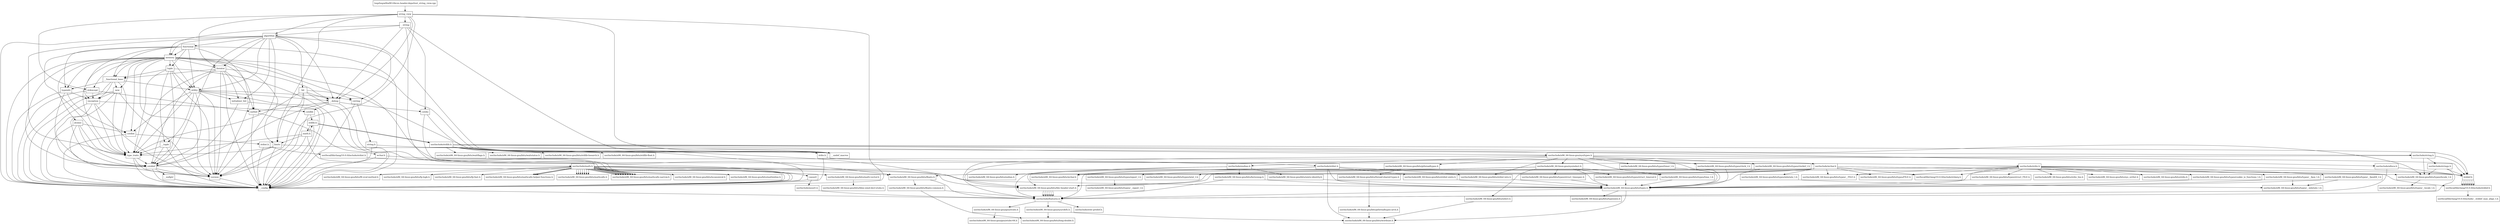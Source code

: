 digraph "dependencies" {
  header_1 [ shape="box", label="string_view"];
  header_0 [ shape="box", label="tmp/tmpw8iwRO.libcxx.header.deps/test_string_view.cpp"];
  header_2 [ shape="box", label="__config"];
  header_3 [ shape="box", label="usr/include/features.h"];
  header_4 [ shape="box", label="usr/include/stdc-predef.h"];
  header_5 [ shape="box", label="usr/include/x86_64-linux-gnu/sys/cdefs.h"];
  header_6 [ shape="box", label="usr/include/x86_64-linux-gnu/bits/wordsize.h"];
  header_7 [ shape="box", label="usr/include/x86_64-linux-gnu/bits/long-double.h"];
  header_8 [ shape="box", label="usr/include/x86_64-linux-gnu/gnu/stubs.h"];
  header_9 [ shape="box", label="usr/include/x86_64-linux-gnu/gnu/stubs-64.h"];
  header_11 [ shape="box", label="__string"];
  header_12 [ shape="box", label="algorithm"];
  header_13 [ shape="box", label="initializer_list"];
  header_14 [ shape="box", label="cstddef"];
  header_15 [ shape="box", label="version"];
  header_16 [ shape="box", label="usr/local/lib/clang/10.0.0/include/stddef.h"];
  header_17 [ shape="box", label="usr/local/lib/clang/10.0.0/include/__stddef_max_align_t.h"];
  header_18 [ shape="box", label="__nullptr"];
  header_19 [ shape="box", label="type_traits"];
  header_20 [ shape="box", label="cstring"];
  header_21 [ shape="box", label="string.h"];
  header_22 [ shape="box", label="usr/include/string.h"];
  header_23 [ shape="box", label="usr/include/x86_64-linux-gnu/bits/libc-header-start.h"];
  header_24 [ shape="box", label="stddef.h"];
  header_25 [ shape="box", label="usr/include/x86_64-linux-gnu/bits/types/locale_t.h"];
  header_26 [ shape="box", label="usr/include/x86_64-linux-gnu/bits/types/__locale_t.h"];
  header_27 [ shape="box", label="usr/include/strings.h"];
  header_28 [ shape="box", label="utility"];
  header_29 [ shape="box", label="__tuple"];
  header_30 [ shape="box", label="cstdint"];
  header_31 [ shape="box", label="stdint.h"];
  header_32 [ shape="box", label="usr/local/lib/clang/10.0.0/include/stdint.h"];
  header_33 [ shape="box", label="usr/include/stdint.h"];
  header_34 [ shape="box", label="usr/include/x86_64-linux-gnu/bits/types.h"];
  header_35 [ shape="box", label="usr/include/x86_64-linux-gnu/bits/typesizes.h"];
  header_36 [ shape="box", label="usr/include/x86_64-linux-gnu/bits/wchar.h"];
  header_37 [ shape="box", label="usr/include/x86_64-linux-gnu/bits/stdint-intn.h"];
  header_38 [ shape="box", label="usr/include/x86_64-linux-gnu/bits/stdint-uintn.h"];
  header_39 [ shape="box", label="__debug"];
  header_40 [ shape="box", label="iosfwd"];
  header_41 [ shape="box", label="wchar.h"];
  header_42 [ shape="box", label="usr/include/wchar.h"];
  header_43 [ shape="box", label="usr/include/x86_64-linux-gnu/bits/floatn.h"];
  header_44 [ shape="box", label="usr/include/x86_64-linux-gnu/bits/floatn-common.h"];
  header_45 [ shape="box", label="usr/local/lib/clang/10.0.0/include/stdarg.h"];
  header_46 [ shape="box", label="usr/include/x86_64-linux-gnu/bits/types/wint_t.h"];
  header_47 [ shape="box", label="usr/include/x86_64-linux-gnu/bits/types/mbstate_t.h"];
  header_48 [ shape="box", label="usr/include/x86_64-linux-gnu/bits/types/__mbstate_t.h"];
  header_49 [ shape="box", label="usr/include/x86_64-linux-gnu/bits/types/__FILE.h"];
  header_50 [ shape="box", label="usr/include/x86_64-linux-gnu/bits/types/FILE.h"];
  header_51 [ shape="box", label="cstdlib"];
  header_52 [ shape="box", label="stdlib.h"];
  header_53 [ shape="box", label="usr/include/stdlib.h"];
  header_54 [ shape="box", label="usr/include/x86_64-linux-gnu/bits/waitflags.h"];
  header_55 [ shape="box", label="usr/include/x86_64-linux-gnu/bits/waitstatus.h"];
  header_56 [ shape="box", label="usr/include/x86_64-linux-gnu/sys/types.h"];
  header_57 [ shape="box", label="usr/include/x86_64-linux-gnu/bits/types/clock_t.h"];
  header_58 [ shape="box", label="usr/include/x86_64-linux-gnu/bits/types/clockid_t.h"];
  header_59 [ shape="box", label="usr/include/x86_64-linux-gnu/bits/types/time_t.h"];
  header_60 [ shape="box", label="usr/include/x86_64-linux-gnu/bits/types/timer_t.h"];
  header_61 [ shape="box", label="usr/include/endian.h"];
  header_62 [ shape="box", label="usr/include/x86_64-linux-gnu/bits/endian.h"];
  header_63 [ shape="box", label="usr/include/x86_64-linux-gnu/bits/byteswap.h"];
  header_64 [ shape="box", label="usr/include/x86_64-linux-gnu/bits/uintn-identity.h"];
  header_65 [ shape="box", label="usr/include/x86_64-linux-gnu/sys/select.h"];
  header_66 [ shape="box", label="usr/include/x86_64-linux-gnu/bits/select.h"];
  header_67 [ shape="box", label="usr/include/x86_64-linux-gnu/bits/types/sigset_t.h"];
  header_68 [ shape="box", label="usr/include/x86_64-linux-gnu/bits/types/__sigset_t.h"];
  header_69 [ shape="box", label="usr/include/x86_64-linux-gnu/bits/types/struct_timeval.h"];
  header_70 [ shape="box", label="usr/include/x86_64-linux-gnu/bits/types/struct_timespec.h"];
  header_71 [ shape="box", label="usr/include/x86_64-linux-gnu/bits/pthreadtypes.h"];
  header_72 [ shape="box", label="usr/include/x86_64-linux-gnu/bits/thread-shared-types.h"];
  header_73 [ shape="box", label="usr/include/x86_64-linux-gnu/bits/pthreadtypes-arch.h"];
  header_74 [ shape="box", label="usr/include/alloca.h"];
  header_75 [ shape="box", label="usr/include/x86_64-linux-gnu/bits/stdlib-bsearch.h"];
  header_76 [ shape="box", label="usr/include/x86_64-linux-gnu/bits/stdlib-float.h"];
  header_77 [ shape="box", label="math.h"];
  header_78 [ shape="box", label="usr/include/math.h"];
  header_79 [ shape="box", label="usr/include/x86_64-linux-gnu/bits/math-vector.h"];
  header_80 [ shape="box", label="usr/include/x86_64-linux-gnu/bits/libm-simd-decl-stubs.h"];
  header_81 [ shape="box", label="usr/include/x86_64-linux-gnu/bits/flt-eval-method.h"];
  header_82 [ shape="box", label="usr/include/x86_64-linux-gnu/bits/fp-logb.h"];
  header_83 [ shape="box", label="usr/include/x86_64-linux-gnu/bits/fp-fast.h"];
  header_84 [ shape="box", label="usr/include/x86_64-linux-gnu/bits/mathcalls-helper-functions.h"];
  header_85 [ shape="box", label="usr/include/x86_64-linux-gnu/bits/mathcalls.h"];
  header_86 [ shape="box", label="usr/include/x86_64-linux-gnu/bits/mathcalls-narrow.h"];
  header_87 [ shape="box", label="usr/include/x86_64-linux-gnu/bits/iscanonical.h"];
  header_88 [ shape="box", label="usr/include/x86_64-linux-gnu/bits/mathinline.h"];
  header_89 [ shape="box", label="limits"];
  header_90 [ shape="box", label="__undef_macros"];
  header_91 [ shape="box", label="cstdio"];
  header_92 [ shape="box", label="stdio.h"];
  header_93 [ shape="box", label="usr/include/stdio.h"];
  header_94 [ shape="box", label="usr/include/x86_64-linux-gnu/bits/types/__fpos_t.h"];
  header_95 [ shape="box", label="usr/include/x86_64-linux-gnu/bits/types/__fpos64_t.h"];
  header_96 [ shape="box", label="usr/include/x86_64-linux-gnu/bits/types/struct_FILE.h"];
  header_97 [ shape="box", label="usr/include/x86_64-linux-gnu/bits/types/cookie_io_functions_t.h"];
  header_98 [ shape="box", label="usr/include/x86_64-linux-gnu/bits/stdio_lim.h"];
  header_99 [ shape="box", label="usr/include/x86_64-linux-gnu/bits/sys_errlist.h"];
  header_100 [ shape="box", label="usr/include/x86_64-linux-gnu/bits/stdio.h"];
  header_101 [ shape="box", label="memory"];
  header_102 [ shape="box", label="typeinfo"];
  header_103 [ shape="box", label="exception"];
  header_104 [ shape="box", label="new"];
  header_105 [ shape="box", label="iterator"];
  header_106 [ shape="box", label="__functional_base"];
  header_107 [ shape="box", label="tuple"];
  header_108 [ shape="box", label="stdexcept"];
  header_109 [ shape="box", label="cassert"];
  header_110 [ shape="box", label="usr/include/assert.h"];
  header_111 [ shape="box", label="atomic"];
  header_112 [ shape="box", label="functional"];
  header_113 [ shape="box", label="bit"];
  header_60 -> header_34;
  header_102 -> header_2;
  header_102 -> header_103;
  header_102 -> header_14;
  header_102 -> header_30;
  header_64 -> header_34;
  header_37 -> header_34;
  header_29 -> header_2;
  header_29 -> header_14;
  header_29 -> header_19;
  header_39 -> header_2;
  header_39 -> header_40;
  header_39 -> header_51;
  header_39 -> header_91;
  header_39 -> header_14;
  header_11 -> header_2;
  header_11 -> header_12;
  header_11 -> header_91;
  header_11 -> header_101;
  header_11 -> header_39;
  header_11 -> header_90;
  header_71 -> header_72;
  header_91 -> header_2;
  header_91 -> header_92;
  header_2 -> header_3;
  header_30 -> header_2;
  header_30 -> header_31;
  header_101 -> header_2;
  header_101 -> header_19;
  header_101 -> header_102;
  header_101 -> header_14;
  header_101 -> header_30;
  header_101 -> header_104;
  header_101 -> header_28;
  header_101 -> header_89;
  header_101 -> header_105;
  header_101 -> header_106;
  header_101 -> header_40;
  header_101 -> header_107;
  header_101 -> header_108;
  header_101 -> header_20;
  header_101 -> header_109;
  header_101 -> header_111;
  header_101 -> header_15;
  header_101 -> header_90;
  header_69 -> header_34;
  header_110 -> header_3;
  header_22 -> header_23;
  header_22 -> header_24;
  header_22 -> header_25;
  header_22 -> header_27;
  header_113 -> header_2;
  header_113 -> header_89;
  header_113 -> header_19;
  header_113 -> header_15;
  header_113 -> header_39;
  header_113 -> header_90;
  header_34 -> header_3;
  header_34 -> header_6;
  header_34 -> header_35;
  header_38 -> header_34;
  header_23 -> header_3;
  header_23 -> header_3;
  header_23 -> header_3;
  header_23 -> header_3;
  header_23 -> header_3;
  header_23 -> header_3;
  header_59 -> header_34;
  header_106 -> header_2;
  header_106 -> header_19;
  header_106 -> header_102;
  header_106 -> header_103;
  header_106 -> header_104;
  header_106 -> header_28;
  header_0 -> header_1;
  header_32 -> header_33;
  header_44 -> header_3;
  header_44 -> header_7;
  header_70 -> header_34;
  header_94 -> header_34;
  header_94 -> header_48;
  header_74 -> header_3;
  header_74 -> header_24;
  header_47 -> header_48;
  header_25 -> header_26;
  header_31 -> header_2;
  header_31 -> header_32;
  header_79 -> header_80;
  header_93 -> header_23;
  header_93 -> header_24;
  header_93 -> header_45;
  header_93 -> header_34;
  header_93 -> header_94;
  header_93 -> header_95;
  header_93 -> header_49;
  header_93 -> header_50;
  header_93 -> header_96;
  header_93 -> header_97;
  header_93 -> header_98;
  header_93 -> header_99;
  header_93 -> header_100;
  header_8 -> header_9;
  header_42 -> header_23;
  header_42 -> header_43;
  header_42 -> header_24;
  header_42 -> header_45;
  header_42 -> header_36;
  header_42 -> header_46;
  header_42 -> header_47;
  header_42 -> header_49;
  header_42 -> header_50;
  header_42 -> header_25;
  header_18 -> header_2;
  header_14 -> header_2;
  header_14 -> header_15;
  header_14 -> header_16;
  header_14 -> header_18;
  header_40 -> header_2;
  header_40 -> header_41;
  header_3 -> header_4;
  header_3 -> header_5;
  header_3 -> header_8;
  header_1 -> header_2;
  header_1 -> header_11;
  header_1 -> header_12;
  header_1 -> header_105;
  header_1 -> header_89;
  header_1 -> header_108;
  header_1 -> header_15;
  header_1 -> header_39;
  header_1 -> header_90;
  header_5 -> header_6;
  header_5 -> header_7;
  header_27 -> header_3;
  header_27 -> header_24;
  header_27 -> header_25;
  header_20 -> header_2;
  header_20 -> header_21;
  header_77 -> header_2;
  header_77 -> header_52;
  header_77 -> header_78;
  header_77 -> header_19;
  header_77 -> header_89;
  header_16 -> header_17;
  header_61 -> header_3;
  header_61 -> header_62;
  header_61 -> header_63;
  header_61 -> header_64;
  header_65 -> header_3;
  header_65 -> header_34;
  header_65 -> header_66;
  header_65 -> header_67;
  header_65 -> header_59;
  header_65 -> header_69;
  header_65 -> header_70;
  header_53 -> header_23;
  header_53 -> header_24;
  header_53 -> header_54;
  header_53 -> header_55;
  header_53 -> header_43;
  header_53 -> header_25;
  header_53 -> header_56;
  header_53 -> header_74;
  header_53 -> header_75;
  header_53 -> header_76;
  header_67 -> header_68;
  header_73 -> header_6;
  header_52 -> header_2;
  header_52 -> header_53;
  header_52 -> header_77;
  header_52 -> header_53;
  header_103 -> header_2;
  header_103 -> header_14;
  header_103 -> header_51;
  header_103 -> header_19;
  header_103 -> header_15;
  header_28 -> header_2;
  header_28 -> header_29;
  header_28 -> header_19;
  header_28 -> header_13;
  header_28 -> header_14;
  header_28 -> header_20;
  header_28 -> header_30;
  header_28 -> header_15;
  header_28 -> header_39;
  header_56 -> header_3;
  header_56 -> header_34;
  header_56 -> header_57;
  header_56 -> header_58;
  header_56 -> header_59;
  header_56 -> header_60;
  header_56 -> header_24;
  header_56 -> header_37;
  header_56 -> header_61;
  header_56 -> header_65;
  header_56 -> header_71;
  header_58 -> header_34;
  header_43 -> header_3;
  header_43 -> header_44;
  header_105 -> header_2;
  header_105 -> header_40;
  header_105 -> header_106;
  header_105 -> header_19;
  header_105 -> header_14;
  header_105 -> header_13;
  header_105 -> header_15;
  header_105 -> header_39;
  header_66 -> header_6;
  header_13 -> header_2;
  header_13 -> header_14;
  header_19 -> header_2;
  header_19 -> header_14;
  header_19 -> header_15;
  header_92 -> header_2;
  header_92 -> header_93;
  header_95 -> header_34;
  header_95 -> header_48;
  header_63 -> header_3;
  header_63 -> header_34;
  header_78 -> header_23;
  header_78 -> header_34;
  header_78 -> header_79;
  header_78 -> header_43;
  header_78 -> header_81;
  header_78 -> header_82;
  header_78 -> header_83;
  header_78 -> header_84;
  header_78 -> header_85;
  header_78 -> header_84;
  header_78 -> header_85;
  header_78 -> header_84;
  header_78 -> header_85;
  header_78 -> header_85;
  header_78 -> header_85;
  header_78 -> header_85;
  header_78 -> header_85;
  header_78 -> header_86;
  header_78 -> header_86;
  header_78 -> header_86;
  header_78 -> header_86;
  header_78 -> header_86;
  header_78 -> header_86;
  header_78 -> header_86;
  header_78 -> header_86;
  header_78 -> header_86;
  header_78 -> header_87;
  header_78 -> header_88;
  header_107 -> header_2;
  header_107 -> header_29;
  header_107 -> header_14;
  header_107 -> header_19;
  header_107 -> header_106;
  header_107 -> header_28;
  header_107 -> header_15;
  header_51 -> header_2;
  header_51 -> header_52;
  header_33 -> header_23;
  header_33 -> header_34;
  header_33 -> header_36;
  header_33 -> header_6;
  header_33 -> header_37;
  header_33 -> header_38;
  header_72 -> header_73;
  header_104 -> header_2;
  header_104 -> header_103;
  header_104 -> header_19;
  header_104 -> header_14;
  header_104 -> header_15;
  header_96 -> header_34;
  header_111 -> header_2;
  header_111 -> header_14;
  header_111 -> header_30;
  header_111 -> header_19;
  header_111 -> header_15;
  header_12 -> header_2;
  header_12 -> header_13;
  header_12 -> header_19;
  header_12 -> header_20;
  header_12 -> header_28;
  header_12 -> header_101;
  header_12 -> header_112;
  header_12 -> header_105;
  header_12 -> header_14;
  header_12 -> header_113;
  header_12 -> header_15;
  header_12 -> header_39;
  header_12 -> header_90;
  header_97 -> header_34;
  header_21 -> header_2;
  header_21 -> header_22;
  header_24 -> header_16;
  header_24 -> header_16;
  header_24 -> header_16;
  header_24 -> header_16;
  header_24 -> header_16;
  header_24 -> header_16;
  header_24 -> header_16;
  header_109 -> header_2;
  header_109 -> header_110;
  header_57 -> header_34;
  header_15 -> header_2;
  header_112 -> header_2;
  header_112 -> header_19;
  header_112 -> header_102;
  header_112 -> header_103;
  header_112 -> header_101;
  header_112 -> header_107;
  header_112 -> header_28;
  header_112 -> header_15;
  header_112 -> header_106;
  header_41 -> header_2;
  header_41 -> header_42;
  header_89 -> header_2;
  header_89 -> header_19;
  header_89 -> header_90;
  header_89 -> header_15;
  header_108 -> header_2;
  header_108 -> header_103;
  header_108 -> header_40;
}
